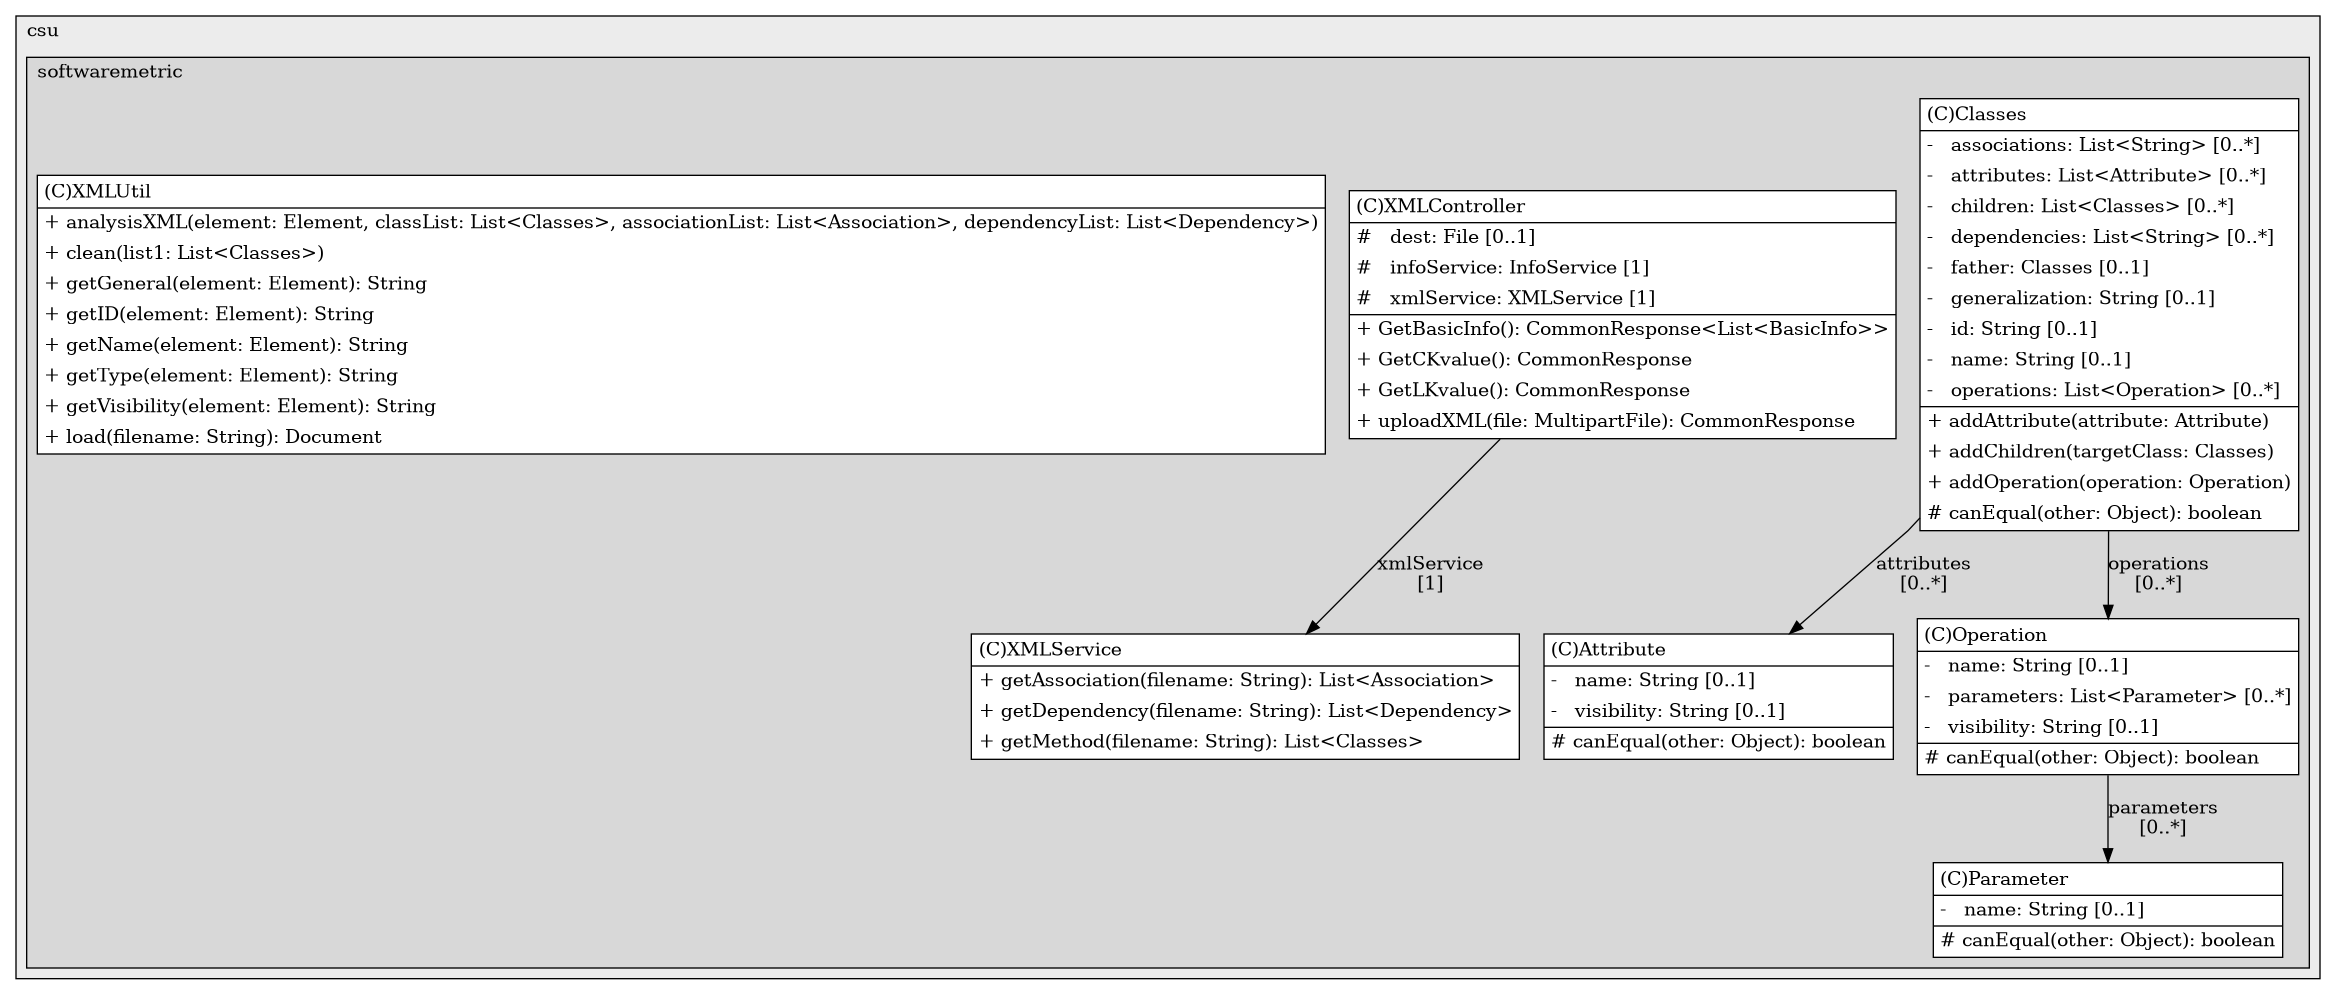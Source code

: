 @startuml

/' diagram meta data start
config=StructureConfiguration;
{
  "projectClassification": {
    "searchMode": "OpenProject", // OpenProject, AllProjects
    "includedProjects": "",
    "pathEndKeywords": "*.impl",
    "isClientPath": "",
    "isClientName": "",
    "isTestPath": "",
    "isTestName": "",
    "isMappingPath": "",
    "isMappingName": "",
    "isDataAccessPath": "",
    "isDataAccessName": "",
    "isDataStructurePath": "",
    "isDataStructureName": "",
    "isInterfaceStructuresPath": "",
    "isInterfaceStructuresName": "",
    "isEntryPointPath": "",
    "isEntryPointName": "",
    "treatFinalFieldsAsMandatory": false
  },
  "graphRestriction": {
    "classPackageExcludeFilter": "",
    "classPackageIncludeFilter": "",
    "classNameExcludeFilter": "",
    "classNameIncludeFilter": "",
    "methodNameExcludeFilter": "",
    "methodNameIncludeFilter": "",
    "removeByInheritance": "", // inheritance/annotation based filtering is done in a second step
    "removeByAnnotation": "",
    "removeByClassPackage": "", // cleanup the graph after inheritance/annotation based filtering is done
    "removeByClassName": "",
    "cutMappings": false,
    "cutEnum": true,
    "cutTests": true,
    "cutClient": true,
    "cutDataAccess": false,
    "cutInterfaceStructures": false,
    "cutDataStructures": false,
    "cutGetterAndSetter": true,
    "cutConstructors": true
  },
  "graphTraversal": {
    "forwardDepth": 6,
    "backwardDepth": 6,
    "classPackageExcludeFilter": "",
    "classPackageIncludeFilter": "",
    "classNameExcludeFilter": "",
    "classNameIncludeFilter": "",
    "methodNameExcludeFilter": "",
    "methodNameIncludeFilter": "",
    "hideMappings": false,
    "hideDataStructures": false,
    "hidePrivateMethods": true,
    "hideInterfaceCalls": true, // indirection: implementation -> interface (is hidden) -> implementation
    "onlyShowApplicationEntryPoints": false, // root node is included
    "useMethodCallsForStructureDiagram": "ForwardOnly" // ForwardOnly, BothDirections, No
  },
  "details": {
    "aggregation": "GroupByClass", // ByClass, GroupByClass, None
    "showClassGenericTypes": true,
    "showMethods": true,
    "showMethodParameterNames": true,
    "showMethodParameterTypes": true,
    "showMethodReturnType": true,
    "showPackageLevels": 2,
    "showDetailedClassStructure": true
  },
  "rootClass": "org.csu.softwaremetric.service.XMLService",
  "extensionCallbackMethod": "" // qualified.class.name#methodName - signature: public static String method(String)
}
diagram meta data end '/



digraph g {
    rankdir="TB"
    splines=polyline
    

'nodes 
subgraph cluster_98821 { 
   	label=csu
	labeljust=l
	fillcolor="#ececec"
	style=filled
   
   subgraph cluster_2070025952 { 
   	label=softwaremetric
	labeljust=l
	fillcolor="#d8d8d8"
	style=filled
   
   Attribute773858791[
	label=<<TABLE BORDER="1" CELLBORDER="0" CELLPADDING="4" CELLSPACING="0">
<TR><TD ALIGN="LEFT" >(C)Attribute</TD></TR>
<HR/>
<TR><TD ALIGN="LEFT" >-   name: String [0..1]</TD></TR>
<TR><TD ALIGN="LEFT" >-   visibility: String [0..1]</TD></TR>
<HR/>
<TR><TD ALIGN="LEFT" ># canEqual(other: Object): boolean</TD></TR>
</TABLE>>
	style=filled
	margin=0
	shape=plaintext
	fillcolor="#FFFFFF"
];

Classes773858791[
	label=<<TABLE BORDER="1" CELLBORDER="0" CELLPADDING="4" CELLSPACING="0">
<TR><TD ALIGN="LEFT" >(C)Classes</TD></TR>
<HR/>
<TR><TD ALIGN="LEFT" >-   associations: List&lt;String&gt; [0..*]</TD></TR>
<TR><TD ALIGN="LEFT" >-   attributes: List&lt;Attribute&gt; [0..*]</TD></TR>
<TR><TD ALIGN="LEFT" >-   children: List&lt;Classes&gt; [0..*]</TD></TR>
<TR><TD ALIGN="LEFT" >-   dependencies: List&lt;String&gt; [0..*]</TD></TR>
<TR><TD ALIGN="LEFT" >-   father: Classes [0..1]</TD></TR>
<TR><TD ALIGN="LEFT" >-   generalization: String [0..1]</TD></TR>
<TR><TD ALIGN="LEFT" >-   id: String [0..1]</TD></TR>
<TR><TD ALIGN="LEFT" >-   name: String [0..1]</TD></TR>
<TR><TD ALIGN="LEFT" >-   operations: List&lt;Operation&gt; [0..*]</TD></TR>
<HR/>
<TR><TD ALIGN="LEFT" >+ addAttribute(attribute: Attribute)</TD></TR>
<TR><TD ALIGN="LEFT" >+ addChildren(targetClass: Classes)</TD></TR>
<TR><TD ALIGN="LEFT" >+ addOperation(operation: Operation)</TD></TR>
<TR><TD ALIGN="LEFT" ># canEqual(other: Object): boolean</TD></TR>
</TABLE>>
	style=filled
	margin=0
	shape=plaintext
	fillcolor="#FFFFFF"
];

Operation773858791[
	label=<<TABLE BORDER="1" CELLBORDER="0" CELLPADDING="4" CELLSPACING="0">
<TR><TD ALIGN="LEFT" >(C)Operation</TD></TR>
<HR/>
<TR><TD ALIGN="LEFT" >-   name: String [0..1]</TD></TR>
<TR><TD ALIGN="LEFT" >-   parameters: List&lt;Parameter&gt; [0..*]</TD></TR>
<TR><TD ALIGN="LEFT" >-   visibility: String [0..1]</TD></TR>
<HR/>
<TR><TD ALIGN="LEFT" ># canEqual(other: Object): boolean</TD></TR>
</TABLE>>
	style=filled
	margin=0
	shape=plaintext
	fillcolor="#FFFFFF"
];

Parameter773858791[
	label=<<TABLE BORDER="1" CELLBORDER="0" CELLPADDING="4" CELLSPACING="0">
<TR><TD ALIGN="LEFT" >(C)Parameter</TD></TR>
<HR/>
<TR><TD ALIGN="LEFT" >-   name: String [0..1]</TD></TR>
<HR/>
<TR><TD ALIGN="LEFT" ># canEqual(other: Object): boolean</TD></TR>
</TABLE>>
	style=filled
	margin=0
	shape=plaintext
	fillcolor="#FFFFFF"
];

XMLController1295514720[
	label=<<TABLE BORDER="1" CELLBORDER="0" CELLPADDING="4" CELLSPACING="0">
<TR><TD ALIGN="LEFT" >(C)XMLController</TD></TR>
<HR/>
<TR><TD ALIGN="LEFT" >#   dest: File [0..1]</TD></TR>
<TR><TD ALIGN="LEFT" >#   infoService: InfoService [1]</TD></TR>
<TR><TD ALIGN="LEFT" >#   xmlService: XMLService [1]</TD></TR>
<HR/>
<TR><TD ALIGN="LEFT" >+ GetBasicInfo(): CommonResponse&lt;List&lt;BasicInfo&gt;&gt;</TD></TR>
<TR><TD ALIGN="LEFT" >+ GetCKvalue(): CommonResponse</TD></TR>
<TR><TD ALIGN="LEFT" >+ GetLKvalue(): CommonResponse</TD></TR>
<TR><TD ALIGN="LEFT" >+ uploadXML(file: MultipartFile): CommonResponse</TD></TR>
</TABLE>>
	style=filled
	margin=0
	shape=plaintext
	fillcolor="#FFFFFF"
];

XMLService1795802417[
	label=<<TABLE BORDER="1" CELLBORDER="0" CELLPADDING="4" CELLSPACING="0">
<TR><TD ALIGN="LEFT" >(C)XMLService</TD></TR>
<HR/>
<TR><TD ALIGN="LEFT" >+ getAssociation(filename: String): List&lt;Association&gt;</TD></TR>
<TR><TD ALIGN="LEFT" >+ getDependency(filename: String): List&lt;Dependency&gt;</TD></TR>
<TR><TD ALIGN="LEFT" >+ getMethod(filename: String): List&lt;Classes&gt;</TD></TR>
</TABLE>>
	style=filled
	margin=0
	shape=plaintext
	fillcolor="#FFFFFF"
];

XMLUtil959476211[
	label=<<TABLE BORDER="1" CELLBORDER="0" CELLPADDING="4" CELLSPACING="0">
<TR><TD ALIGN="LEFT" >(C)XMLUtil</TD></TR>
<HR/>
<TR><TD ALIGN="LEFT" >+ analysisXML(element: Element, classList: List&lt;Classes&gt;, associationList: List&lt;Association&gt;, dependencyList: List&lt;Dependency&gt;)</TD></TR>
<TR><TD ALIGN="LEFT" >+ clean(list1: List&lt;Classes&gt;)</TD></TR>
<TR><TD ALIGN="LEFT" >+ getGeneral(element: Element): String</TD></TR>
<TR><TD ALIGN="LEFT" >+ getID(element: Element): String</TD></TR>
<TR><TD ALIGN="LEFT" >+ getName(element: Element): String</TD></TR>
<TR><TD ALIGN="LEFT" >+ getType(element: Element): String</TD></TR>
<TR><TD ALIGN="LEFT" >+ getVisibility(element: Element): String</TD></TR>
<TR><TD ALIGN="LEFT" >+ load(filename: String): Document</TD></TR>
</TABLE>>
	style=filled
	margin=0
	shape=plaintext
	fillcolor="#FFFFFF"
];
} 
} 

'edges    
Classes773858791 -> Attribute773858791[label="attributes
[0..*]"];
Classes773858791 -> Operation773858791[label="operations
[0..*]"];
Operation773858791 -> Parameter773858791[label="parameters
[0..*]"];
XMLController1295514720 -> XMLService1795802417[label="xmlService
[1]"];
    
}
@enduml